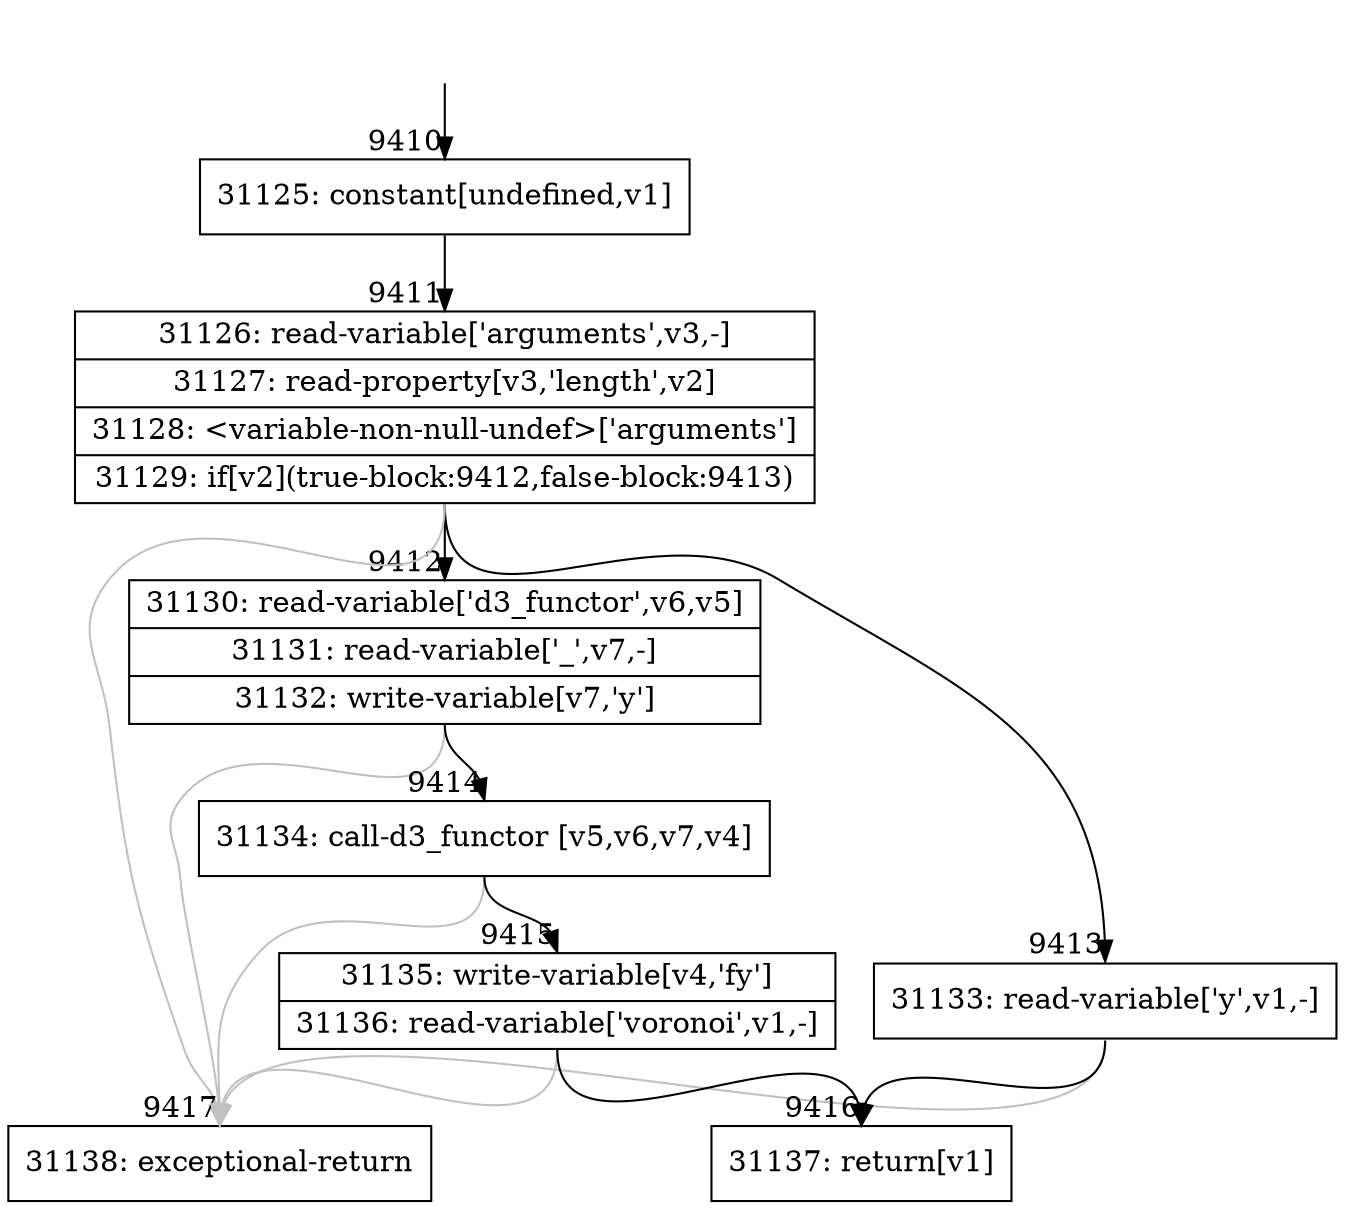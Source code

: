 digraph {
rankdir="TD"
BB_entry865[shape=none,label=""];
BB_entry865 -> BB9410 [tailport=s, headport=n, headlabel="    9410"]
BB9410 [shape=record label="{31125: constant[undefined,v1]}" ] 
BB9410 -> BB9411 [tailport=s, headport=n, headlabel="      9411"]
BB9411 [shape=record label="{31126: read-variable['arguments',v3,-]|31127: read-property[v3,'length',v2]|31128: \<variable-non-null-undef\>['arguments']|31129: if[v2](true-block:9412,false-block:9413)}" ] 
BB9411 -> BB9412 [tailport=s, headport=n, headlabel="      9412"]
BB9411 -> BB9413 [tailport=s, headport=n, headlabel="      9413"]
BB9411 -> BB9417 [tailport=s, headport=n, color=gray, headlabel="      9417"]
BB9412 [shape=record label="{31130: read-variable['d3_functor',v6,v5]|31131: read-variable['_',v7,-]|31132: write-variable[v7,'y']}" ] 
BB9412 -> BB9414 [tailport=s, headport=n, headlabel="      9414"]
BB9412 -> BB9417 [tailport=s, headport=n, color=gray]
BB9413 [shape=record label="{31133: read-variable['y',v1,-]}" ] 
BB9413 -> BB9416 [tailport=s, headport=n, headlabel="      9416"]
BB9413 -> BB9417 [tailport=s, headport=n, color=gray]
BB9414 [shape=record label="{31134: call-d3_functor [v5,v6,v7,v4]}" ] 
BB9414 -> BB9415 [tailport=s, headport=n, headlabel="      9415"]
BB9414 -> BB9417 [tailport=s, headport=n, color=gray]
BB9415 [shape=record label="{31135: write-variable[v4,'fy']|31136: read-variable['voronoi',v1,-]}" ] 
BB9415 -> BB9416 [tailport=s, headport=n]
BB9415 -> BB9417 [tailport=s, headport=n, color=gray]
BB9416 [shape=record label="{31137: return[v1]}" ] 
BB9417 [shape=record label="{31138: exceptional-return}" ] 
//#$~ 5523
}
